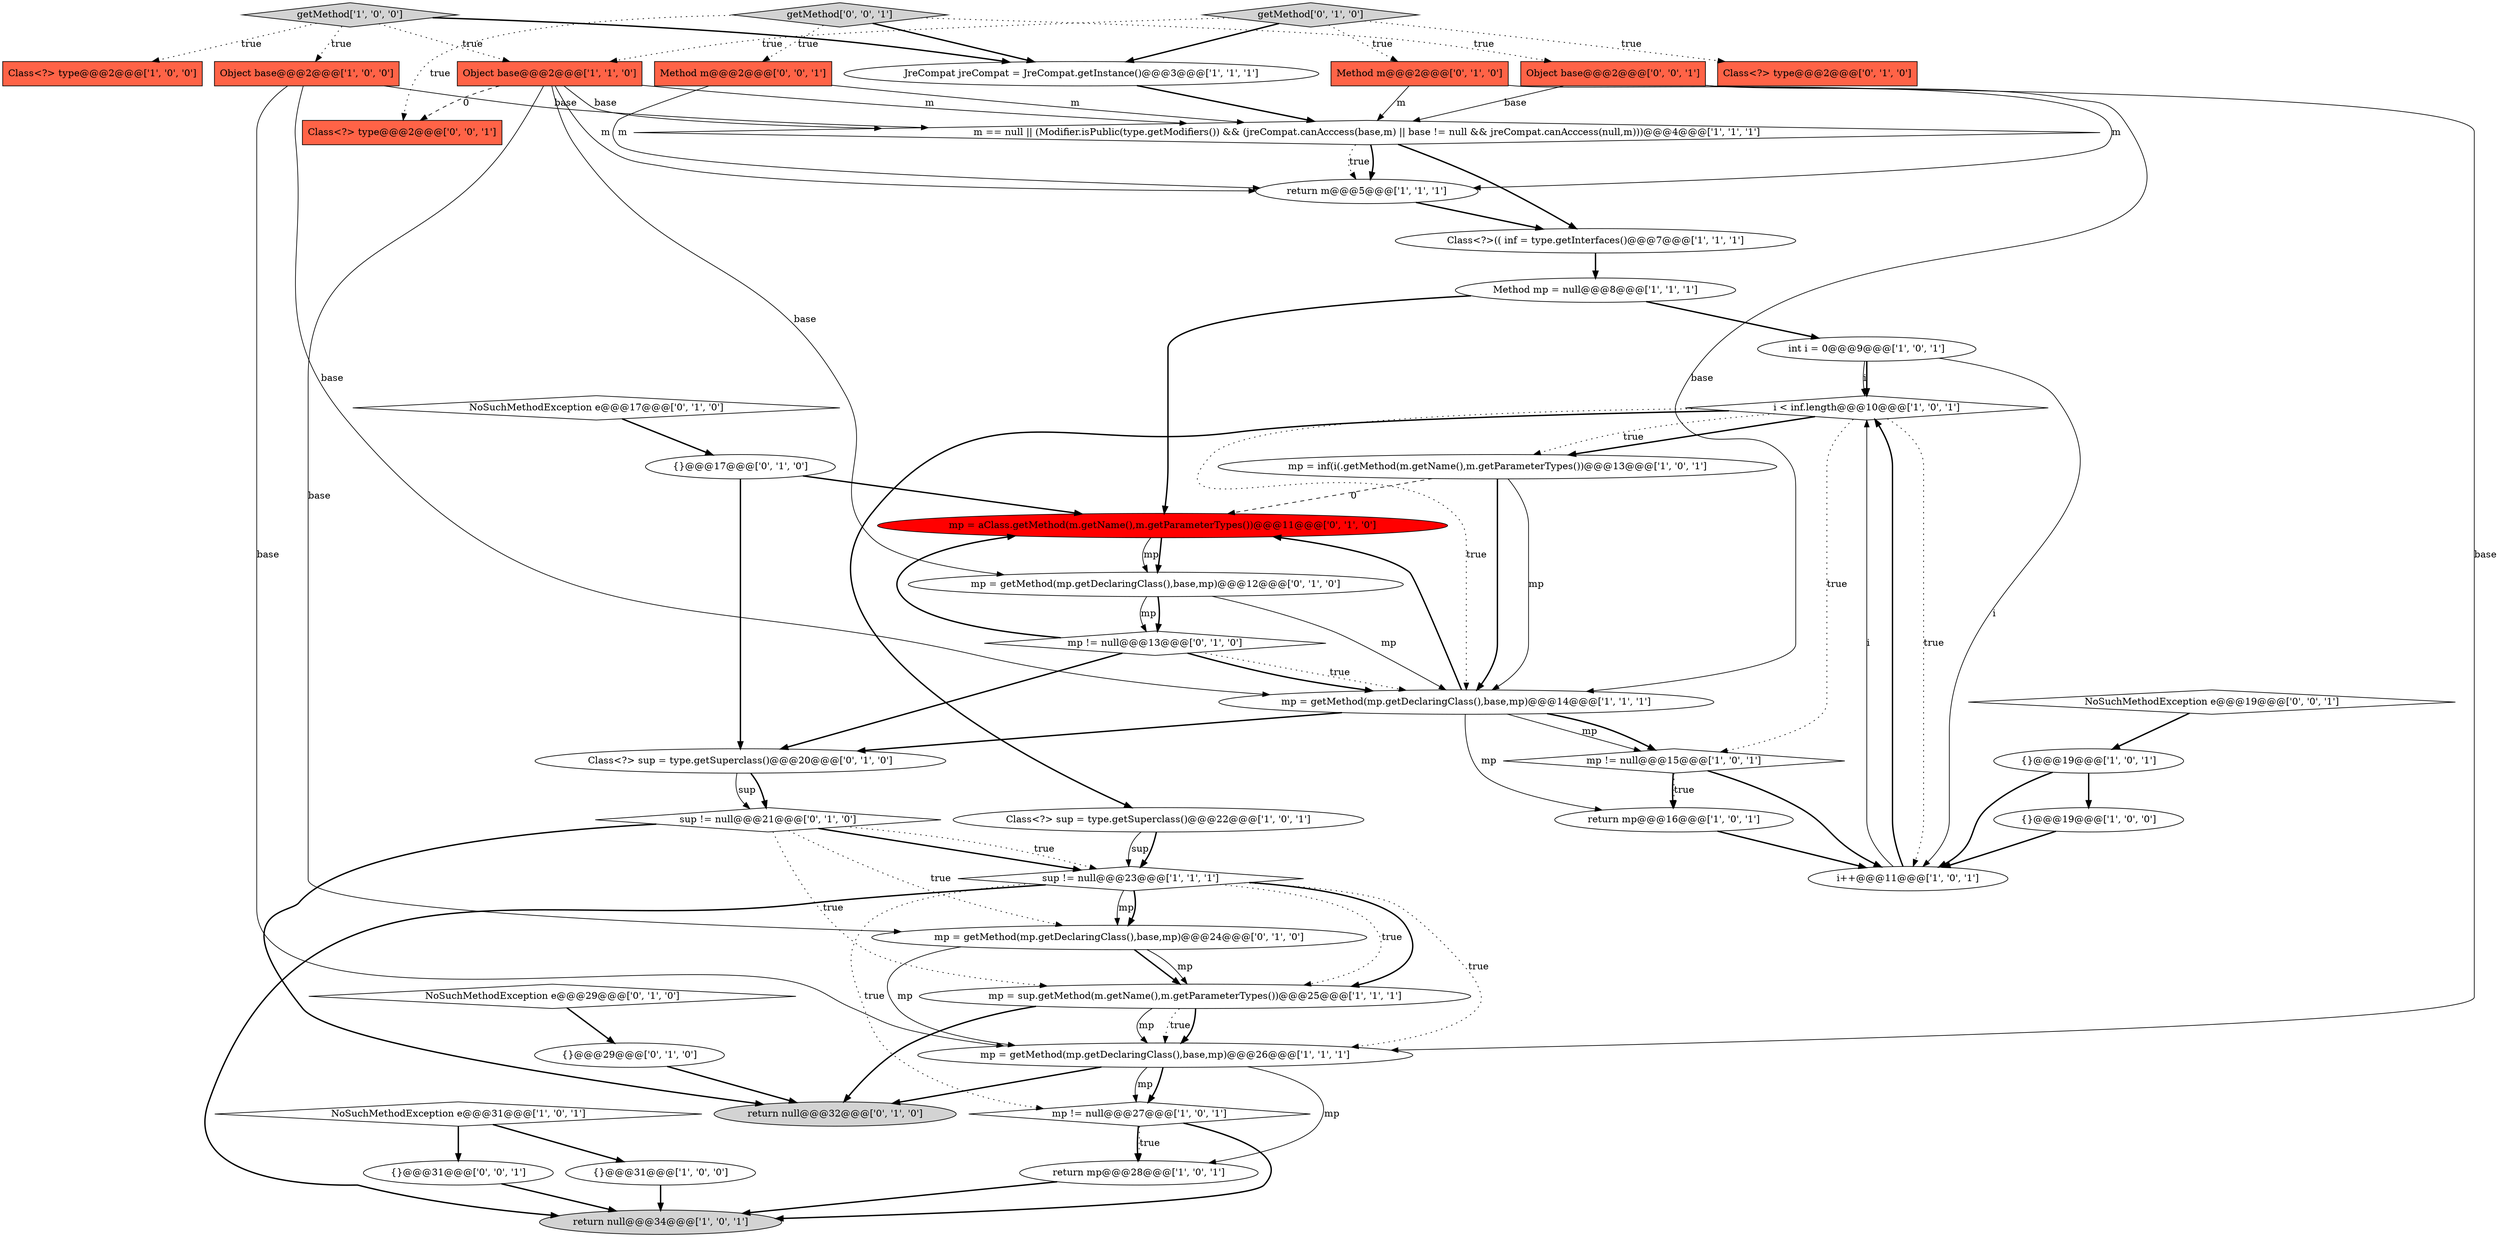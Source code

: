 digraph {
24 [style = filled, label = "m == null || (Modifier.isPublic(type.getModifiers()) && (jreCompat.canAcccess(base,m) || base != null && jreCompat.canAcccess(null,m)))@@@4@@@['1', '1', '1']", fillcolor = white, shape = diamond image = "AAA0AAABBB1BBB"];
28 [style = filled, label = "{}@@@29@@@['0', '1', '0']", fillcolor = white, shape = ellipse image = "AAA0AAABBB2BBB"];
33 [style = filled, label = "NoSuchMethodException e@@@29@@@['0', '1', '0']", fillcolor = white, shape = diamond image = "AAA0AAABBB2BBB"];
37 [style = filled, label = "{}@@@17@@@['0', '1', '0']", fillcolor = white, shape = ellipse image = "AAA0AAABBB2BBB"];
45 [style = filled, label = "Object base@@@2@@@['0', '0', '1']", fillcolor = tomato, shape = box image = "AAA0AAABBB3BBB"];
22 [style = filled, label = "mp != null@@@27@@@['1', '0', '1']", fillcolor = white, shape = diamond image = "AAA0AAABBB1BBB"];
30 [style = filled, label = "Method m@@@2@@@['0', '1', '0']", fillcolor = tomato, shape = box image = "AAA0AAABBB2BBB"];
13 [style = filled, label = "mp = inf(i(.getMethod(m.getName(),m.getParameterTypes())@@@13@@@['1', '0', '1']", fillcolor = white, shape = ellipse image = "AAA0AAABBB1BBB"];
43 [style = filled, label = "Method m@@@2@@@['0', '0', '1']", fillcolor = tomato, shape = box image = "AAA0AAABBB3BBB"];
9 [style = filled, label = "return mp@@@16@@@['1', '0', '1']", fillcolor = white, shape = ellipse image = "AAA0AAABBB1BBB"];
3 [style = filled, label = "Class<?> sup = type.getSuperclass()@@@22@@@['1', '0', '1']", fillcolor = white, shape = ellipse image = "AAA0AAABBB1BBB"];
20 [style = filled, label = "{}@@@31@@@['1', '0', '0']", fillcolor = white, shape = ellipse image = "AAA0AAABBB1BBB"];
5 [style = filled, label = "return mp@@@28@@@['1', '0', '1']", fillcolor = white, shape = ellipse image = "AAA0AAABBB1BBB"];
15 [style = filled, label = "return m@@@5@@@['1', '1', '1']", fillcolor = white, shape = ellipse image = "AAA0AAABBB1BBB"];
1 [style = filled, label = "Object base@@@2@@@['1', '0', '0']", fillcolor = tomato, shape = box image = "AAA0AAABBB1BBB"];
46 [style = filled, label = "Class<?> type@@@2@@@['0', '0', '1']", fillcolor = tomato, shape = box image = "AAA0AAABBB3BBB"];
26 [style = filled, label = "Object base@@@2@@@['1', '1', '0']", fillcolor = tomato, shape = box image = "AAA0AAABBB1BBB"];
25 [style = filled, label = "mp = getMethod(mp.getDeclaringClass(),base,mp)@@@26@@@['1', '1', '1']", fillcolor = white, shape = ellipse image = "AAA0AAABBB1BBB"];
27 [style = filled, label = "mp != null@@@13@@@['0', '1', '0']", fillcolor = white, shape = diamond image = "AAA0AAABBB2BBB"];
31 [style = filled, label = "Class<?> type@@@2@@@['0', '1', '0']", fillcolor = tomato, shape = box image = "AAA0AAABBB2BBB"];
32 [style = filled, label = "mp = getMethod(mp.getDeclaringClass(),base,mp)@@@12@@@['0', '1', '0']", fillcolor = white, shape = ellipse image = "AAA0AAABBB2BBB"];
18 [style = filled, label = "i < inf.length@@@10@@@['1', '0', '1']", fillcolor = white, shape = diamond image = "AAA0AAABBB1BBB"];
2 [style = filled, label = "{}@@@19@@@['1', '0', '0']", fillcolor = white, shape = ellipse image = "AAA0AAABBB1BBB"];
8 [style = filled, label = "JreCompat jreCompat = JreCompat.getInstance()@@@3@@@['1', '1', '1']", fillcolor = white, shape = ellipse image = "AAA0AAABBB1BBB"];
23 [style = filled, label = "NoSuchMethodException e@@@31@@@['1', '0', '1']", fillcolor = white, shape = diamond image = "AAA0AAABBB1BBB"];
34 [style = filled, label = "Class<?> sup = type.getSuperclass()@@@20@@@['0', '1', '0']", fillcolor = white, shape = ellipse image = "AAA0AAABBB2BBB"];
41 [style = filled, label = "{}@@@31@@@['0', '0', '1']", fillcolor = white, shape = ellipse image = "AAA0AAABBB3BBB"];
21 [style = filled, label = "sup != null@@@23@@@['1', '1', '1']", fillcolor = white, shape = diamond image = "AAA0AAABBB1BBB"];
7 [style = filled, label = "Class<?>(( inf = type.getInterfaces()@@@7@@@['1', '1', '1']", fillcolor = white, shape = ellipse image = "AAA0AAABBB1BBB"];
35 [style = filled, label = "sup != null@@@21@@@['0', '1', '0']", fillcolor = white, shape = diamond image = "AAA0AAABBB2BBB"];
0 [style = filled, label = "i++@@@11@@@['1', '0', '1']", fillcolor = white, shape = ellipse image = "AAA0AAABBB1BBB"];
11 [style = filled, label = "int i = 0@@@9@@@['1', '0', '1']", fillcolor = white, shape = ellipse image = "AAA0AAABBB1BBB"];
42 [style = filled, label = "NoSuchMethodException e@@@19@@@['0', '0', '1']", fillcolor = white, shape = diamond image = "AAA0AAABBB3BBB"];
36 [style = filled, label = "NoSuchMethodException e@@@17@@@['0', '1', '0']", fillcolor = white, shape = diamond image = "AAA0AAABBB2BBB"];
39 [style = filled, label = "mp = aClass.getMethod(m.getName(),m.getParameterTypes())@@@11@@@['0', '1', '0']", fillcolor = red, shape = ellipse image = "AAA1AAABBB2BBB"];
44 [style = filled, label = "getMethod['0', '0', '1']", fillcolor = lightgray, shape = diamond image = "AAA0AAABBB3BBB"];
16 [style = filled, label = "{}@@@19@@@['1', '0', '1']", fillcolor = white, shape = ellipse image = "AAA0AAABBB1BBB"];
38 [style = filled, label = "getMethod['0', '1', '0']", fillcolor = lightgray, shape = diamond image = "AAA0AAABBB2BBB"];
6 [style = filled, label = "mp = sup.getMethod(m.getName(),m.getParameterTypes())@@@25@@@['1', '1', '1']", fillcolor = white, shape = ellipse image = "AAA0AAABBB1BBB"];
29 [style = filled, label = "return null@@@32@@@['0', '1', '0']", fillcolor = lightgray, shape = ellipse image = "AAA0AAABBB2BBB"];
17 [style = filled, label = "mp != null@@@15@@@['1', '0', '1']", fillcolor = white, shape = diamond image = "AAA0AAABBB1BBB"];
4 [style = filled, label = "Method mp = null@@@8@@@['1', '1', '1']", fillcolor = white, shape = ellipse image = "AAA0AAABBB1BBB"];
10 [style = filled, label = "Class<?> type@@@2@@@['1', '0', '0']", fillcolor = tomato, shape = box image = "AAA0AAABBB1BBB"];
19 [style = filled, label = "mp = getMethod(mp.getDeclaringClass(),base,mp)@@@14@@@['1', '1', '1']", fillcolor = white, shape = ellipse image = "AAA0AAABBB1BBB"];
40 [style = filled, label = "mp = getMethod(mp.getDeclaringClass(),base,mp)@@@24@@@['0', '1', '0']", fillcolor = white, shape = ellipse image = "AAA0AAABBB2BBB"];
12 [style = filled, label = "getMethod['1', '0', '0']", fillcolor = lightgray, shape = diamond image = "AAA0AAABBB1BBB"];
14 [style = filled, label = "return null@@@34@@@['1', '0', '1']", fillcolor = lightgray, shape = ellipse image = "AAA0AAABBB1BBB"];
18->3 [style = bold, label=""];
16->0 [style = bold, label=""];
45->25 [style = solid, label="base"];
40->6 [style = bold, label=""];
44->8 [style = bold, label=""];
0->18 [style = solid, label="i"];
25->22 [style = bold, label=""];
17->9 [style = bold, label=""];
25->29 [style = bold, label=""];
27->19 [style = dotted, label="true"];
6->29 [style = bold, label=""];
26->40 [style = solid, label="base"];
38->31 [style = dotted, label="true"];
27->19 [style = bold, label=""];
11->0 [style = solid, label="i"];
18->13 [style = dotted, label="true"];
19->34 [style = bold, label=""];
19->9 [style = solid, label="mp"];
35->6 [style = dotted, label="true"];
6->25 [style = solid, label="mp"];
44->43 [style = dotted, label="true"];
44->46 [style = dotted, label="true"];
33->28 [style = bold, label=""];
19->39 [style = bold, label=""];
19->17 [style = solid, label="mp"];
21->22 [style = dotted, label="true"];
35->21 [style = dotted, label="true"];
43->24 [style = solid, label="m"];
20->14 [style = bold, label=""];
32->19 [style = solid, label="mp"];
22->5 [style = bold, label=""];
35->21 [style = bold, label=""];
11->18 [style = bold, label=""];
40->6 [style = solid, label="mp"];
12->10 [style = dotted, label="true"];
6->25 [style = dotted, label="true"];
43->15 [style = solid, label="m"];
18->0 [style = dotted, label="true"];
26->32 [style = solid, label="base"];
36->37 [style = bold, label=""];
34->35 [style = bold, label=""];
18->17 [style = dotted, label="true"];
22->14 [style = bold, label=""];
24->7 [style = bold, label=""];
34->35 [style = solid, label="sup"];
13->19 [style = solid, label="mp"];
21->6 [style = dotted, label="true"];
44->45 [style = dotted, label="true"];
8->24 [style = bold, label=""];
28->29 [style = bold, label=""];
39->32 [style = solid, label="mp"];
23->20 [style = bold, label=""];
35->40 [style = dotted, label="true"];
30->15 [style = solid, label="m"];
35->29 [style = bold, label=""];
1->24 [style = solid, label="base"];
4->39 [style = bold, label=""];
30->24 [style = solid, label="m"];
18->19 [style = dotted, label="true"];
42->16 [style = bold, label=""];
32->27 [style = bold, label=""];
19->17 [style = bold, label=""];
7->4 [style = bold, label=""];
23->41 [style = bold, label=""];
22->5 [style = dotted, label="true"];
3->21 [style = solid, label="sup"];
12->26 [style = dotted, label="true"];
21->25 [style = dotted, label="true"];
38->30 [style = dotted, label="true"];
13->39 [style = dashed, label="0"];
40->25 [style = solid, label="mp"];
27->39 [style = bold, label=""];
13->19 [style = bold, label=""];
2->0 [style = bold, label=""];
17->0 [style = bold, label=""];
27->34 [style = bold, label=""];
12->8 [style = bold, label=""];
39->32 [style = bold, label=""];
0->18 [style = bold, label=""];
32->27 [style = solid, label="mp"];
3->21 [style = bold, label=""];
38->8 [style = bold, label=""];
25->22 [style = solid, label="mp"];
37->39 [style = bold, label=""];
41->14 [style = bold, label=""];
21->14 [style = bold, label=""];
24->15 [style = bold, label=""];
45->24 [style = solid, label="base"];
21->40 [style = solid, label="mp"];
45->19 [style = solid, label="base"];
9->0 [style = bold, label=""];
15->7 [style = bold, label=""];
21->6 [style = bold, label=""];
26->24 [style = solid, label="base"];
12->1 [style = dotted, label="true"];
1->25 [style = solid, label="base"];
25->5 [style = solid, label="mp"];
5->14 [style = bold, label=""];
16->2 [style = bold, label=""];
38->26 [style = dotted, label="true"];
37->34 [style = bold, label=""];
17->9 [style = dotted, label="true"];
24->15 [style = dotted, label="true"];
18->13 [style = bold, label=""];
21->40 [style = bold, label=""];
26->24 [style = solid, label="m"];
1->19 [style = solid, label="base"];
4->11 [style = bold, label=""];
26->15 [style = solid, label="m"];
11->18 [style = solid, label="i"];
6->25 [style = bold, label=""];
26->46 [style = dashed, label="0"];
}
